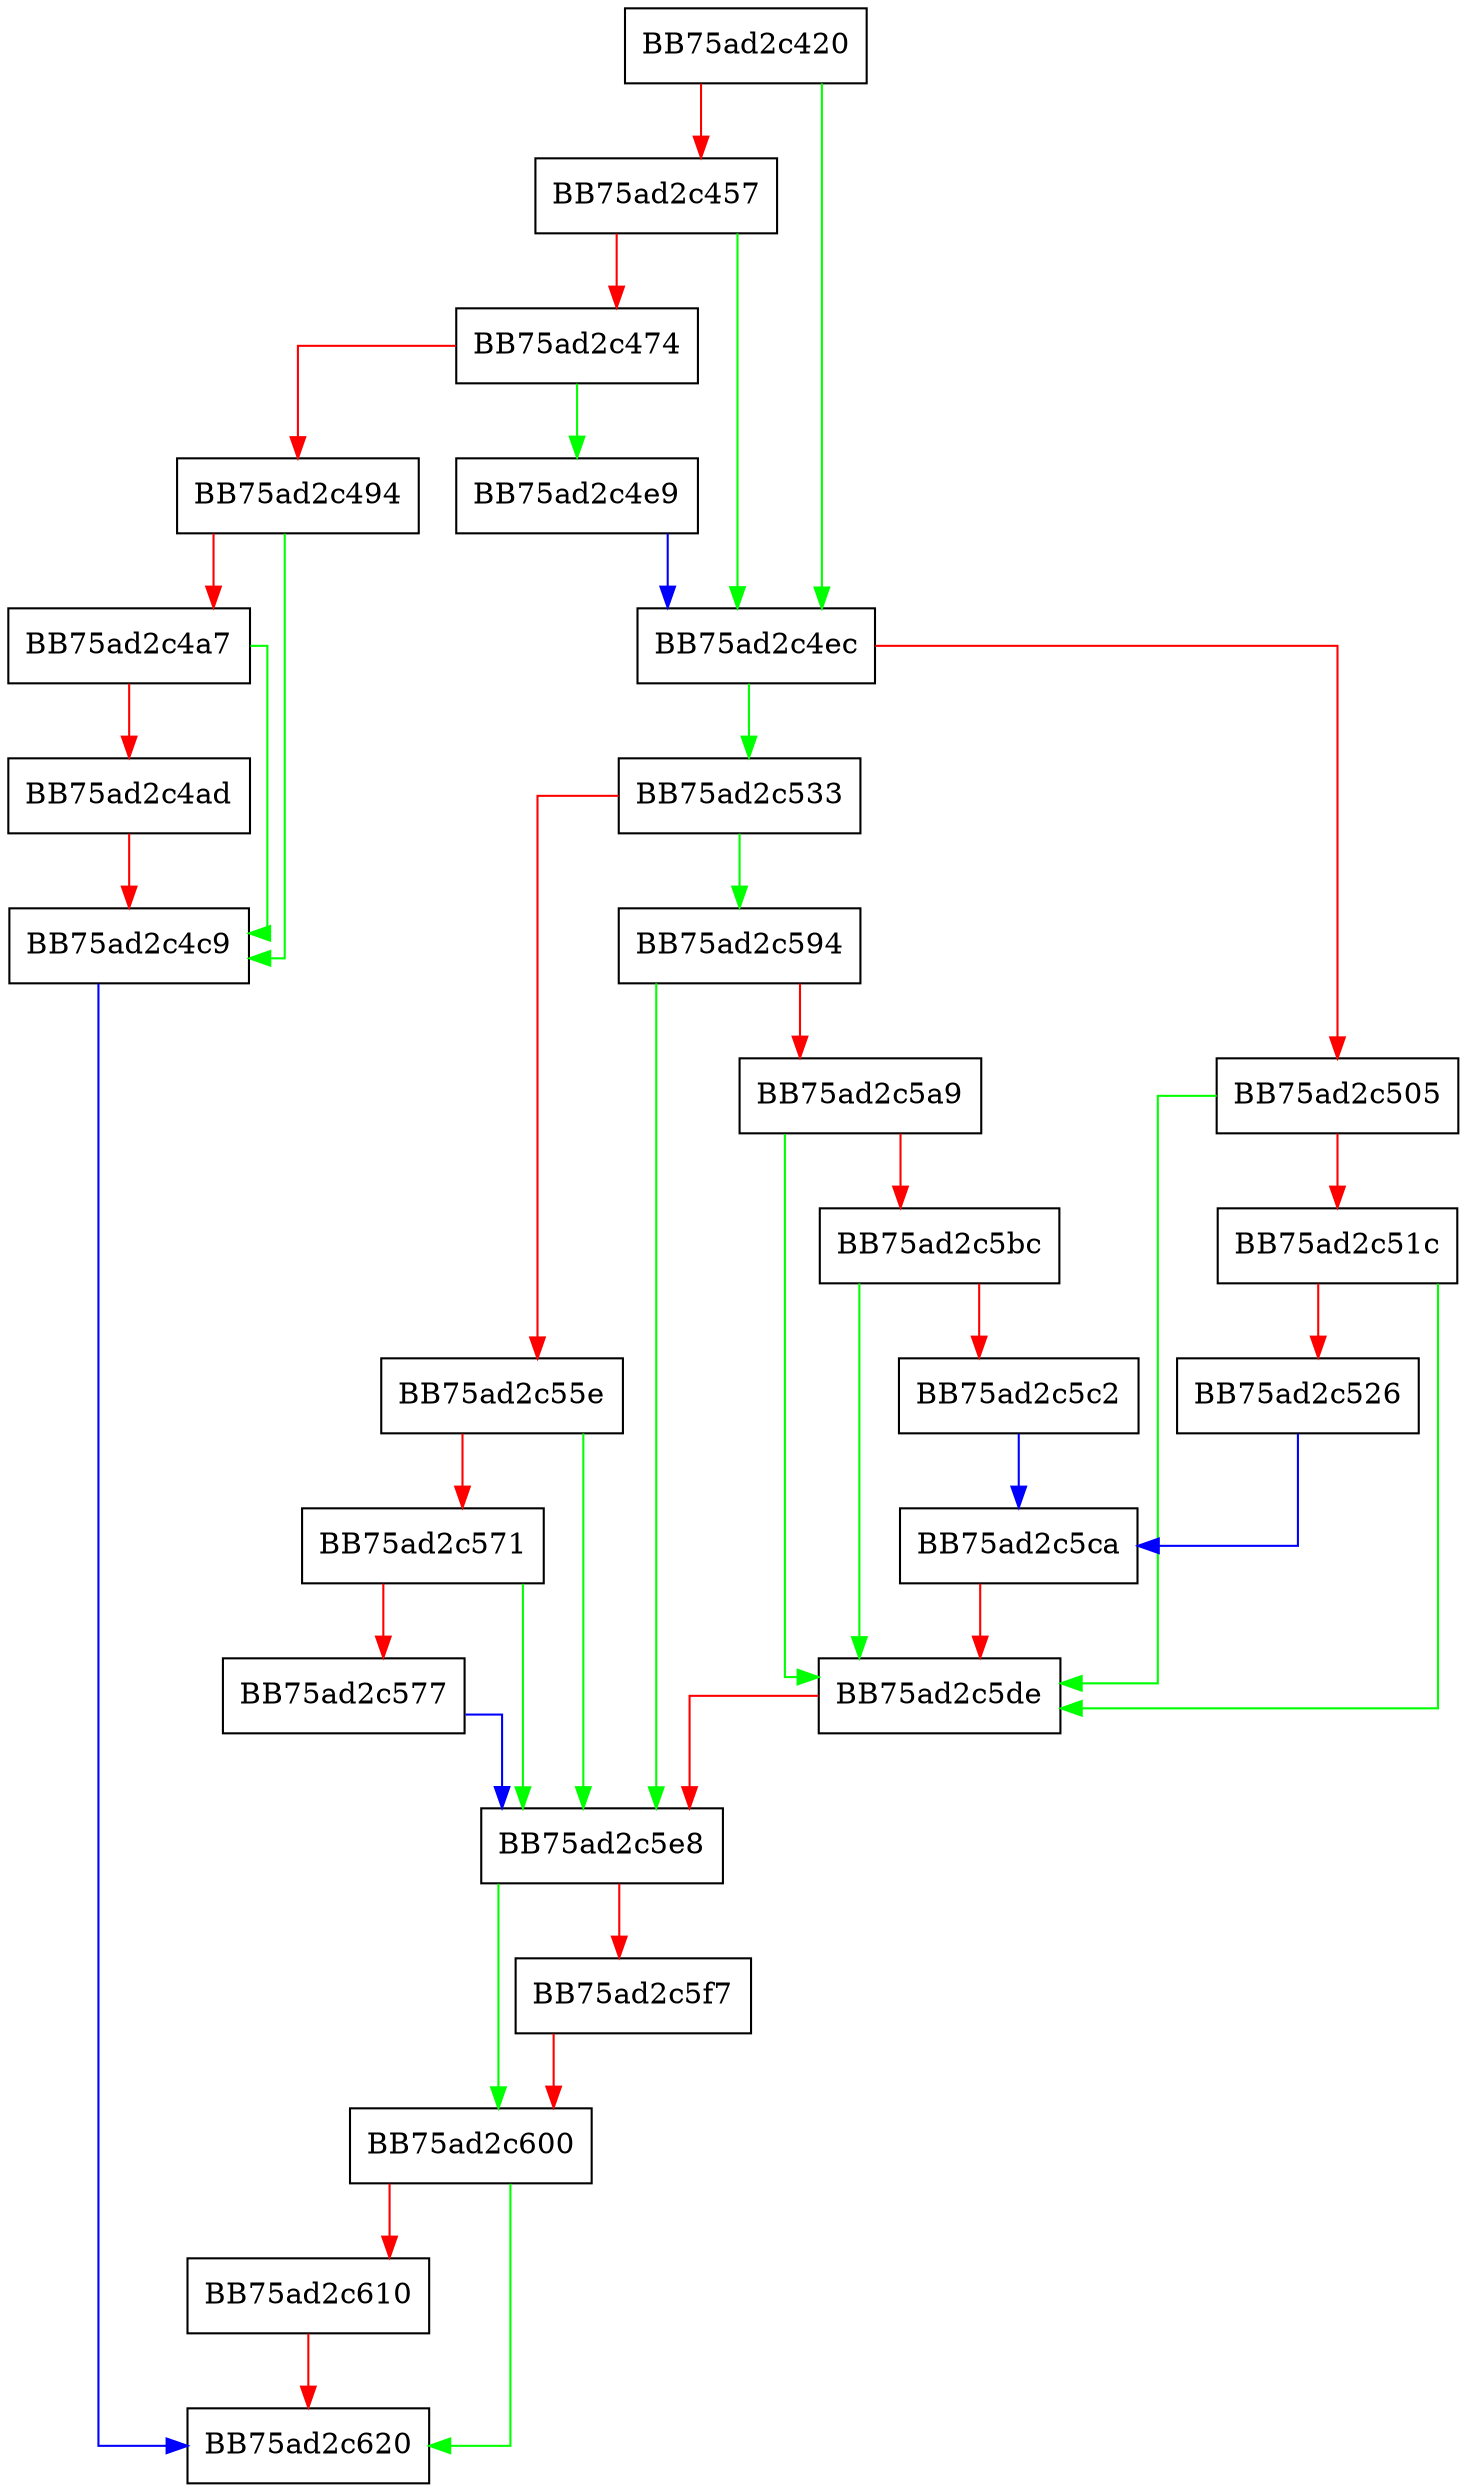 digraph DefaultSpecialRegistry {
  node [shape="box"];
  graph [splines=ortho];
  BB75ad2c420 -> BB75ad2c4ec [color="green"];
  BB75ad2c420 -> BB75ad2c457 [color="red"];
  BB75ad2c457 -> BB75ad2c4ec [color="green"];
  BB75ad2c457 -> BB75ad2c474 [color="red"];
  BB75ad2c474 -> BB75ad2c4e9 [color="green"];
  BB75ad2c474 -> BB75ad2c494 [color="red"];
  BB75ad2c494 -> BB75ad2c4c9 [color="green"];
  BB75ad2c494 -> BB75ad2c4a7 [color="red"];
  BB75ad2c4a7 -> BB75ad2c4c9 [color="green"];
  BB75ad2c4a7 -> BB75ad2c4ad [color="red"];
  BB75ad2c4ad -> BB75ad2c4c9 [color="red"];
  BB75ad2c4c9 -> BB75ad2c620 [color="blue"];
  BB75ad2c4e9 -> BB75ad2c4ec [color="blue"];
  BB75ad2c4ec -> BB75ad2c533 [color="green"];
  BB75ad2c4ec -> BB75ad2c505 [color="red"];
  BB75ad2c505 -> BB75ad2c5de [color="green"];
  BB75ad2c505 -> BB75ad2c51c [color="red"];
  BB75ad2c51c -> BB75ad2c5de [color="green"];
  BB75ad2c51c -> BB75ad2c526 [color="red"];
  BB75ad2c526 -> BB75ad2c5ca [color="blue"];
  BB75ad2c533 -> BB75ad2c594 [color="green"];
  BB75ad2c533 -> BB75ad2c55e [color="red"];
  BB75ad2c55e -> BB75ad2c5e8 [color="green"];
  BB75ad2c55e -> BB75ad2c571 [color="red"];
  BB75ad2c571 -> BB75ad2c5e8 [color="green"];
  BB75ad2c571 -> BB75ad2c577 [color="red"];
  BB75ad2c577 -> BB75ad2c5e8 [color="blue"];
  BB75ad2c594 -> BB75ad2c5e8 [color="green"];
  BB75ad2c594 -> BB75ad2c5a9 [color="red"];
  BB75ad2c5a9 -> BB75ad2c5de [color="green"];
  BB75ad2c5a9 -> BB75ad2c5bc [color="red"];
  BB75ad2c5bc -> BB75ad2c5de [color="green"];
  BB75ad2c5bc -> BB75ad2c5c2 [color="red"];
  BB75ad2c5c2 -> BB75ad2c5ca [color="blue"];
  BB75ad2c5ca -> BB75ad2c5de [color="red"];
  BB75ad2c5de -> BB75ad2c5e8 [color="red"];
  BB75ad2c5e8 -> BB75ad2c600 [color="green"];
  BB75ad2c5e8 -> BB75ad2c5f7 [color="red"];
  BB75ad2c5f7 -> BB75ad2c600 [color="red"];
  BB75ad2c600 -> BB75ad2c620 [color="green"];
  BB75ad2c600 -> BB75ad2c610 [color="red"];
  BB75ad2c610 -> BB75ad2c620 [color="red"];
}
